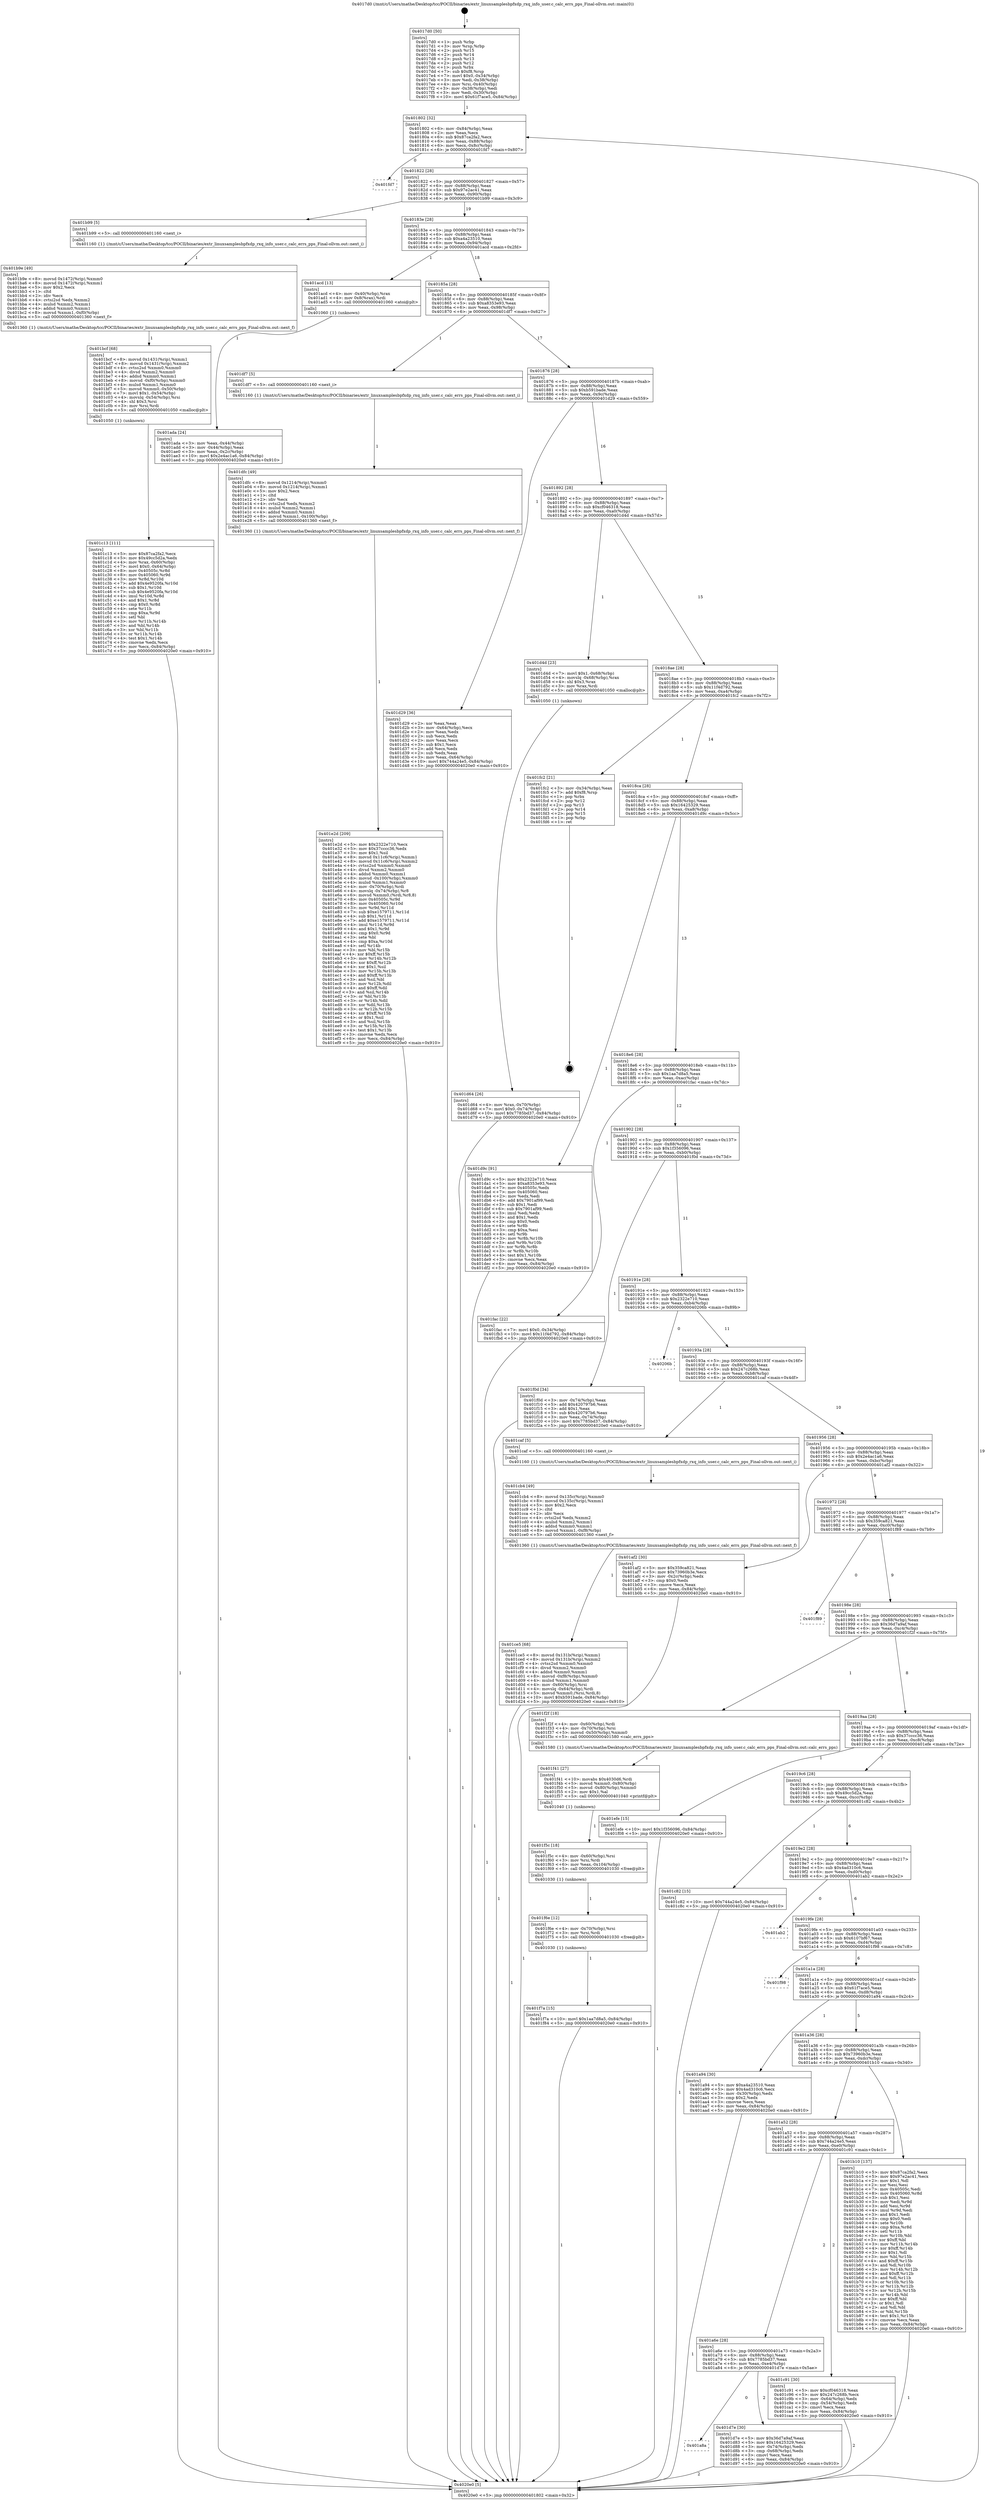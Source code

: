 digraph "0x4017d0" {
  label = "0x4017d0 (/mnt/c/Users/mathe/Desktop/tcc/POCII/binaries/extr_linuxsamplesbpfxdp_rxq_info_user.c_calc_errs_pps_Final-ollvm.out::main(0))"
  labelloc = "t"
  node[shape=record]

  Entry [label="",width=0.3,height=0.3,shape=circle,fillcolor=black,style=filled]
  "0x401802" [label="{
     0x401802 [32]\l
     | [instrs]\l
     &nbsp;&nbsp;0x401802 \<+6\>: mov -0x84(%rbp),%eax\l
     &nbsp;&nbsp;0x401808 \<+2\>: mov %eax,%ecx\l
     &nbsp;&nbsp;0x40180a \<+6\>: sub $0x87ca2fa2,%ecx\l
     &nbsp;&nbsp;0x401810 \<+6\>: mov %eax,-0x88(%rbp)\l
     &nbsp;&nbsp;0x401816 \<+6\>: mov %ecx,-0x8c(%rbp)\l
     &nbsp;&nbsp;0x40181c \<+6\>: je 0000000000401fd7 \<main+0x807\>\l
  }"]
  "0x401fd7" [label="{
     0x401fd7\l
  }", style=dashed]
  "0x401822" [label="{
     0x401822 [28]\l
     | [instrs]\l
     &nbsp;&nbsp;0x401822 \<+5\>: jmp 0000000000401827 \<main+0x57\>\l
     &nbsp;&nbsp;0x401827 \<+6\>: mov -0x88(%rbp),%eax\l
     &nbsp;&nbsp;0x40182d \<+5\>: sub $0x97e2ac41,%eax\l
     &nbsp;&nbsp;0x401832 \<+6\>: mov %eax,-0x90(%rbp)\l
     &nbsp;&nbsp;0x401838 \<+6\>: je 0000000000401b99 \<main+0x3c9\>\l
  }"]
  Exit [label="",width=0.3,height=0.3,shape=circle,fillcolor=black,style=filled,peripheries=2]
  "0x401b99" [label="{
     0x401b99 [5]\l
     | [instrs]\l
     &nbsp;&nbsp;0x401b99 \<+5\>: call 0000000000401160 \<next_i\>\l
     | [calls]\l
     &nbsp;&nbsp;0x401160 \{1\} (/mnt/c/Users/mathe/Desktop/tcc/POCII/binaries/extr_linuxsamplesbpfxdp_rxq_info_user.c_calc_errs_pps_Final-ollvm.out::next_i)\l
  }"]
  "0x40183e" [label="{
     0x40183e [28]\l
     | [instrs]\l
     &nbsp;&nbsp;0x40183e \<+5\>: jmp 0000000000401843 \<main+0x73\>\l
     &nbsp;&nbsp;0x401843 \<+6\>: mov -0x88(%rbp),%eax\l
     &nbsp;&nbsp;0x401849 \<+5\>: sub $0xa4a23510,%eax\l
     &nbsp;&nbsp;0x40184e \<+6\>: mov %eax,-0x94(%rbp)\l
     &nbsp;&nbsp;0x401854 \<+6\>: je 0000000000401acd \<main+0x2fd\>\l
  }"]
  "0x401f7a" [label="{
     0x401f7a [15]\l
     | [instrs]\l
     &nbsp;&nbsp;0x401f7a \<+10\>: movl $0x1aa7d8a5,-0x84(%rbp)\l
     &nbsp;&nbsp;0x401f84 \<+5\>: jmp 00000000004020e0 \<main+0x910\>\l
  }"]
  "0x401acd" [label="{
     0x401acd [13]\l
     | [instrs]\l
     &nbsp;&nbsp;0x401acd \<+4\>: mov -0x40(%rbp),%rax\l
     &nbsp;&nbsp;0x401ad1 \<+4\>: mov 0x8(%rax),%rdi\l
     &nbsp;&nbsp;0x401ad5 \<+5\>: call 0000000000401060 \<atoi@plt\>\l
     | [calls]\l
     &nbsp;&nbsp;0x401060 \{1\} (unknown)\l
  }"]
  "0x40185a" [label="{
     0x40185a [28]\l
     | [instrs]\l
     &nbsp;&nbsp;0x40185a \<+5\>: jmp 000000000040185f \<main+0x8f\>\l
     &nbsp;&nbsp;0x40185f \<+6\>: mov -0x88(%rbp),%eax\l
     &nbsp;&nbsp;0x401865 \<+5\>: sub $0xa8353e93,%eax\l
     &nbsp;&nbsp;0x40186a \<+6\>: mov %eax,-0x98(%rbp)\l
     &nbsp;&nbsp;0x401870 \<+6\>: je 0000000000401df7 \<main+0x627\>\l
  }"]
  "0x401f6e" [label="{
     0x401f6e [12]\l
     | [instrs]\l
     &nbsp;&nbsp;0x401f6e \<+4\>: mov -0x70(%rbp),%rsi\l
     &nbsp;&nbsp;0x401f72 \<+3\>: mov %rsi,%rdi\l
     &nbsp;&nbsp;0x401f75 \<+5\>: call 0000000000401030 \<free@plt\>\l
     | [calls]\l
     &nbsp;&nbsp;0x401030 \{1\} (unknown)\l
  }"]
  "0x401df7" [label="{
     0x401df7 [5]\l
     | [instrs]\l
     &nbsp;&nbsp;0x401df7 \<+5\>: call 0000000000401160 \<next_i\>\l
     | [calls]\l
     &nbsp;&nbsp;0x401160 \{1\} (/mnt/c/Users/mathe/Desktop/tcc/POCII/binaries/extr_linuxsamplesbpfxdp_rxq_info_user.c_calc_errs_pps_Final-ollvm.out::next_i)\l
  }"]
  "0x401876" [label="{
     0x401876 [28]\l
     | [instrs]\l
     &nbsp;&nbsp;0x401876 \<+5\>: jmp 000000000040187b \<main+0xab\>\l
     &nbsp;&nbsp;0x40187b \<+6\>: mov -0x88(%rbp),%eax\l
     &nbsp;&nbsp;0x401881 \<+5\>: sub $0xb591bade,%eax\l
     &nbsp;&nbsp;0x401886 \<+6\>: mov %eax,-0x9c(%rbp)\l
     &nbsp;&nbsp;0x40188c \<+6\>: je 0000000000401d29 \<main+0x559\>\l
  }"]
  "0x401f5c" [label="{
     0x401f5c [18]\l
     | [instrs]\l
     &nbsp;&nbsp;0x401f5c \<+4\>: mov -0x60(%rbp),%rsi\l
     &nbsp;&nbsp;0x401f60 \<+3\>: mov %rsi,%rdi\l
     &nbsp;&nbsp;0x401f63 \<+6\>: mov %eax,-0x104(%rbp)\l
     &nbsp;&nbsp;0x401f69 \<+5\>: call 0000000000401030 \<free@plt\>\l
     | [calls]\l
     &nbsp;&nbsp;0x401030 \{1\} (unknown)\l
  }"]
  "0x401d29" [label="{
     0x401d29 [36]\l
     | [instrs]\l
     &nbsp;&nbsp;0x401d29 \<+2\>: xor %eax,%eax\l
     &nbsp;&nbsp;0x401d2b \<+3\>: mov -0x64(%rbp),%ecx\l
     &nbsp;&nbsp;0x401d2e \<+2\>: mov %eax,%edx\l
     &nbsp;&nbsp;0x401d30 \<+2\>: sub %ecx,%edx\l
     &nbsp;&nbsp;0x401d32 \<+2\>: mov %eax,%ecx\l
     &nbsp;&nbsp;0x401d34 \<+3\>: sub $0x1,%ecx\l
     &nbsp;&nbsp;0x401d37 \<+2\>: add %ecx,%edx\l
     &nbsp;&nbsp;0x401d39 \<+2\>: sub %edx,%eax\l
     &nbsp;&nbsp;0x401d3b \<+3\>: mov %eax,-0x64(%rbp)\l
     &nbsp;&nbsp;0x401d3e \<+10\>: movl $0x744a24e5,-0x84(%rbp)\l
     &nbsp;&nbsp;0x401d48 \<+5\>: jmp 00000000004020e0 \<main+0x910\>\l
  }"]
  "0x401892" [label="{
     0x401892 [28]\l
     | [instrs]\l
     &nbsp;&nbsp;0x401892 \<+5\>: jmp 0000000000401897 \<main+0xc7\>\l
     &nbsp;&nbsp;0x401897 \<+6\>: mov -0x88(%rbp),%eax\l
     &nbsp;&nbsp;0x40189d \<+5\>: sub $0xcf046318,%eax\l
     &nbsp;&nbsp;0x4018a2 \<+6\>: mov %eax,-0xa0(%rbp)\l
     &nbsp;&nbsp;0x4018a8 \<+6\>: je 0000000000401d4d \<main+0x57d\>\l
  }"]
  "0x401f41" [label="{
     0x401f41 [27]\l
     | [instrs]\l
     &nbsp;&nbsp;0x401f41 \<+10\>: movabs $0x4030d6,%rdi\l
     &nbsp;&nbsp;0x401f4b \<+5\>: movsd %xmm0,-0x80(%rbp)\l
     &nbsp;&nbsp;0x401f50 \<+5\>: movsd -0x80(%rbp),%xmm0\l
     &nbsp;&nbsp;0x401f55 \<+2\>: mov $0x1,%al\l
     &nbsp;&nbsp;0x401f57 \<+5\>: call 0000000000401040 \<printf@plt\>\l
     | [calls]\l
     &nbsp;&nbsp;0x401040 \{1\} (unknown)\l
  }"]
  "0x401d4d" [label="{
     0x401d4d [23]\l
     | [instrs]\l
     &nbsp;&nbsp;0x401d4d \<+7\>: movl $0x1,-0x68(%rbp)\l
     &nbsp;&nbsp;0x401d54 \<+4\>: movslq -0x68(%rbp),%rax\l
     &nbsp;&nbsp;0x401d58 \<+4\>: shl $0x3,%rax\l
     &nbsp;&nbsp;0x401d5c \<+3\>: mov %rax,%rdi\l
     &nbsp;&nbsp;0x401d5f \<+5\>: call 0000000000401050 \<malloc@plt\>\l
     | [calls]\l
     &nbsp;&nbsp;0x401050 \{1\} (unknown)\l
  }"]
  "0x4018ae" [label="{
     0x4018ae [28]\l
     | [instrs]\l
     &nbsp;&nbsp;0x4018ae \<+5\>: jmp 00000000004018b3 \<main+0xe3\>\l
     &nbsp;&nbsp;0x4018b3 \<+6\>: mov -0x88(%rbp),%eax\l
     &nbsp;&nbsp;0x4018b9 \<+5\>: sub $0x11f4d792,%eax\l
     &nbsp;&nbsp;0x4018be \<+6\>: mov %eax,-0xa4(%rbp)\l
     &nbsp;&nbsp;0x4018c4 \<+6\>: je 0000000000401fc2 \<main+0x7f2\>\l
  }"]
  "0x401e2d" [label="{
     0x401e2d [209]\l
     | [instrs]\l
     &nbsp;&nbsp;0x401e2d \<+5\>: mov $0x2322e710,%ecx\l
     &nbsp;&nbsp;0x401e32 \<+5\>: mov $0x37cccc36,%edx\l
     &nbsp;&nbsp;0x401e37 \<+3\>: mov $0x1,%sil\l
     &nbsp;&nbsp;0x401e3a \<+8\>: movsd 0x11c6(%rip),%xmm1\l
     &nbsp;&nbsp;0x401e42 \<+8\>: movsd 0x11c6(%rip),%xmm2\l
     &nbsp;&nbsp;0x401e4a \<+4\>: cvtss2sd %xmm0,%xmm0\l
     &nbsp;&nbsp;0x401e4e \<+4\>: divsd %xmm2,%xmm0\l
     &nbsp;&nbsp;0x401e52 \<+4\>: addsd %xmm0,%xmm1\l
     &nbsp;&nbsp;0x401e56 \<+8\>: movsd -0x100(%rbp),%xmm0\l
     &nbsp;&nbsp;0x401e5e \<+4\>: mulsd %xmm1,%xmm0\l
     &nbsp;&nbsp;0x401e62 \<+4\>: mov -0x70(%rbp),%rdi\l
     &nbsp;&nbsp;0x401e66 \<+4\>: movslq -0x74(%rbp),%r8\l
     &nbsp;&nbsp;0x401e6a \<+6\>: movsd %xmm0,(%rdi,%r8,8)\l
     &nbsp;&nbsp;0x401e70 \<+8\>: mov 0x40505c,%r9d\l
     &nbsp;&nbsp;0x401e78 \<+8\>: mov 0x405060,%r10d\l
     &nbsp;&nbsp;0x401e80 \<+3\>: mov %r9d,%r11d\l
     &nbsp;&nbsp;0x401e83 \<+7\>: sub $0xe1579711,%r11d\l
     &nbsp;&nbsp;0x401e8a \<+4\>: sub $0x1,%r11d\l
     &nbsp;&nbsp;0x401e8e \<+7\>: add $0xe1579711,%r11d\l
     &nbsp;&nbsp;0x401e95 \<+4\>: imul %r11d,%r9d\l
     &nbsp;&nbsp;0x401e99 \<+4\>: and $0x1,%r9d\l
     &nbsp;&nbsp;0x401e9d \<+4\>: cmp $0x0,%r9d\l
     &nbsp;&nbsp;0x401ea1 \<+3\>: sete %bl\l
     &nbsp;&nbsp;0x401ea4 \<+4\>: cmp $0xa,%r10d\l
     &nbsp;&nbsp;0x401ea8 \<+4\>: setl %r14b\l
     &nbsp;&nbsp;0x401eac \<+3\>: mov %bl,%r15b\l
     &nbsp;&nbsp;0x401eaf \<+4\>: xor $0xff,%r15b\l
     &nbsp;&nbsp;0x401eb3 \<+3\>: mov %r14b,%r12b\l
     &nbsp;&nbsp;0x401eb6 \<+4\>: xor $0xff,%r12b\l
     &nbsp;&nbsp;0x401eba \<+4\>: xor $0x1,%sil\l
     &nbsp;&nbsp;0x401ebe \<+3\>: mov %r15b,%r13b\l
     &nbsp;&nbsp;0x401ec1 \<+4\>: and $0xff,%r13b\l
     &nbsp;&nbsp;0x401ec5 \<+3\>: and %sil,%bl\l
     &nbsp;&nbsp;0x401ec8 \<+3\>: mov %r12b,%dil\l
     &nbsp;&nbsp;0x401ecb \<+4\>: and $0xff,%dil\l
     &nbsp;&nbsp;0x401ecf \<+3\>: and %sil,%r14b\l
     &nbsp;&nbsp;0x401ed2 \<+3\>: or %bl,%r13b\l
     &nbsp;&nbsp;0x401ed5 \<+3\>: or %r14b,%dil\l
     &nbsp;&nbsp;0x401ed8 \<+3\>: xor %dil,%r13b\l
     &nbsp;&nbsp;0x401edb \<+3\>: or %r12b,%r15b\l
     &nbsp;&nbsp;0x401ede \<+4\>: xor $0xff,%r15b\l
     &nbsp;&nbsp;0x401ee2 \<+4\>: or $0x1,%sil\l
     &nbsp;&nbsp;0x401ee6 \<+3\>: and %sil,%r15b\l
     &nbsp;&nbsp;0x401ee9 \<+3\>: or %r15b,%r13b\l
     &nbsp;&nbsp;0x401eec \<+4\>: test $0x1,%r13b\l
     &nbsp;&nbsp;0x401ef0 \<+3\>: cmovne %edx,%ecx\l
     &nbsp;&nbsp;0x401ef3 \<+6\>: mov %ecx,-0x84(%rbp)\l
     &nbsp;&nbsp;0x401ef9 \<+5\>: jmp 00000000004020e0 \<main+0x910\>\l
  }"]
  "0x401fc2" [label="{
     0x401fc2 [21]\l
     | [instrs]\l
     &nbsp;&nbsp;0x401fc2 \<+3\>: mov -0x34(%rbp),%eax\l
     &nbsp;&nbsp;0x401fc5 \<+7\>: add $0xf8,%rsp\l
     &nbsp;&nbsp;0x401fcc \<+1\>: pop %rbx\l
     &nbsp;&nbsp;0x401fcd \<+2\>: pop %r12\l
     &nbsp;&nbsp;0x401fcf \<+2\>: pop %r13\l
     &nbsp;&nbsp;0x401fd1 \<+2\>: pop %r14\l
     &nbsp;&nbsp;0x401fd3 \<+2\>: pop %r15\l
     &nbsp;&nbsp;0x401fd5 \<+1\>: pop %rbp\l
     &nbsp;&nbsp;0x401fd6 \<+1\>: ret\l
  }"]
  "0x4018ca" [label="{
     0x4018ca [28]\l
     | [instrs]\l
     &nbsp;&nbsp;0x4018ca \<+5\>: jmp 00000000004018cf \<main+0xff\>\l
     &nbsp;&nbsp;0x4018cf \<+6\>: mov -0x88(%rbp),%eax\l
     &nbsp;&nbsp;0x4018d5 \<+5\>: sub $0x16425329,%eax\l
     &nbsp;&nbsp;0x4018da \<+6\>: mov %eax,-0xa8(%rbp)\l
     &nbsp;&nbsp;0x4018e0 \<+6\>: je 0000000000401d9c \<main+0x5cc\>\l
  }"]
  "0x401dfc" [label="{
     0x401dfc [49]\l
     | [instrs]\l
     &nbsp;&nbsp;0x401dfc \<+8\>: movsd 0x1214(%rip),%xmm0\l
     &nbsp;&nbsp;0x401e04 \<+8\>: movsd 0x1214(%rip),%xmm1\l
     &nbsp;&nbsp;0x401e0c \<+5\>: mov $0x2,%ecx\l
     &nbsp;&nbsp;0x401e11 \<+1\>: cltd\l
     &nbsp;&nbsp;0x401e12 \<+2\>: idiv %ecx\l
     &nbsp;&nbsp;0x401e14 \<+4\>: cvtsi2sd %edx,%xmm2\l
     &nbsp;&nbsp;0x401e18 \<+4\>: mulsd %xmm2,%xmm1\l
     &nbsp;&nbsp;0x401e1c \<+4\>: addsd %xmm0,%xmm1\l
     &nbsp;&nbsp;0x401e20 \<+8\>: movsd %xmm1,-0x100(%rbp)\l
     &nbsp;&nbsp;0x401e28 \<+5\>: call 0000000000401360 \<next_f\>\l
     | [calls]\l
     &nbsp;&nbsp;0x401360 \{1\} (/mnt/c/Users/mathe/Desktop/tcc/POCII/binaries/extr_linuxsamplesbpfxdp_rxq_info_user.c_calc_errs_pps_Final-ollvm.out::next_f)\l
  }"]
  "0x401d9c" [label="{
     0x401d9c [91]\l
     | [instrs]\l
     &nbsp;&nbsp;0x401d9c \<+5\>: mov $0x2322e710,%eax\l
     &nbsp;&nbsp;0x401da1 \<+5\>: mov $0xa8353e93,%ecx\l
     &nbsp;&nbsp;0x401da6 \<+7\>: mov 0x40505c,%edx\l
     &nbsp;&nbsp;0x401dad \<+7\>: mov 0x405060,%esi\l
     &nbsp;&nbsp;0x401db4 \<+2\>: mov %edx,%edi\l
     &nbsp;&nbsp;0x401db6 \<+6\>: add $0x7901af99,%edi\l
     &nbsp;&nbsp;0x401dbc \<+3\>: sub $0x1,%edi\l
     &nbsp;&nbsp;0x401dbf \<+6\>: sub $0x7901af99,%edi\l
     &nbsp;&nbsp;0x401dc5 \<+3\>: imul %edi,%edx\l
     &nbsp;&nbsp;0x401dc8 \<+3\>: and $0x1,%edx\l
     &nbsp;&nbsp;0x401dcb \<+3\>: cmp $0x0,%edx\l
     &nbsp;&nbsp;0x401dce \<+4\>: sete %r8b\l
     &nbsp;&nbsp;0x401dd2 \<+3\>: cmp $0xa,%esi\l
     &nbsp;&nbsp;0x401dd5 \<+4\>: setl %r9b\l
     &nbsp;&nbsp;0x401dd9 \<+3\>: mov %r8b,%r10b\l
     &nbsp;&nbsp;0x401ddc \<+3\>: and %r9b,%r10b\l
     &nbsp;&nbsp;0x401ddf \<+3\>: xor %r9b,%r8b\l
     &nbsp;&nbsp;0x401de2 \<+3\>: or %r8b,%r10b\l
     &nbsp;&nbsp;0x401de5 \<+4\>: test $0x1,%r10b\l
     &nbsp;&nbsp;0x401de9 \<+3\>: cmovne %ecx,%eax\l
     &nbsp;&nbsp;0x401dec \<+6\>: mov %eax,-0x84(%rbp)\l
     &nbsp;&nbsp;0x401df2 \<+5\>: jmp 00000000004020e0 \<main+0x910\>\l
  }"]
  "0x4018e6" [label="{
     0x4018e6 [28]\l
     | [instrs]\l
     &nbsp;&nbsp;0x4018e6 \<+5\>: jmp 00000000004018eb \<main+0x11b\>\l
     &nbsp;&nbsp;0x4018eb \<+6\>: mov -0x88(%rbp),%eax\l
     &nbsp;&nbsp;0x4018f1 \<+5\>: sub $0x1aa7d8a5,%eax\l
     &nbsp;&nbsp;0x4018f6 \<+6\>: mov %eax,-0xac(%rbp)\l
     &nbsp;&nbsp;0x4018fc \<+6\>: je 0000000000401fac \<main+0x7dc\>\l
  }"]
  "0x401a8a" [label="{
     0x401a8a\l
  }", style=dashed]
  "0x401fac" [label="{
     0x401fac [22]\l
     | [instrs]\l
     &nbsp;&nbsp;0x401fac \<+7\>: movl $0x0,-0x34(%rbp)\l
     &nbsp;&nbsp;0x401fb3 \<+10\>: movl $0x11f4d792,-0x84(%rbp)\l
     &nbsp;&nbsp;0x401fbd \<+5\>: jmp 00000000004020e0 \<main+0x910\>\l
  }"]
  "0x401902" [label="{
     0x401902 [28]\l
     | [instrs]\l
     &nbsp;&nbsp;0x401902 \<+5\>: jmp 0000000000401907 \<main+0x137\>\l
     &nbsp;&nbsp;0x401907 \<+6\>: mov -0x88(%rbp),%eax\l
     &nbsp;&nbsp;0x40190d \<+5\>: sub $0x1f356096,%eax\l
     &nbsp;&nbsp;0x401912 \<+6\>: mov %eax,-0xb0(%rbp)\l
     &nbsp;&nbsp;0x401918 \<+6\>: je 0000000000401f0d \<main+0x73d\>\l
  }"]
  "0x401d7e" [label="{
     0x401d7e [30]\l
     | [instrs]\l
     &nbsp;&nbsp;0x401d7e \<+5\>: mov $0x36d7a9af,%eax\l
     &nbsp;&nbsp;0x401d83 \<+5\>: mov $0x16425329,%ecx\l
     &nbsp;&nbsp;0x401d88 \<+3\>: mov -0x74(%rbp),%edx\l
     &nbsp;&nbsp;0x401d8b \<+3\>: cmp -0x68(%rbp),%edx\l
     &nbsp;&nbsp;0x401d8e \<+3\>: cmovl %ecx,%eax\l
     &nbsp;&nbsp;0x401d91 \<+6\>: mov %eax,-0x84(%rbp)\l
     &nbsp;&nbsp;0x401d97 \<+5\>: jmp 00000000004020e0 \<main+0x910\>\l
  }"]
  "0x401f0d" [label="{
     0x401f0d [34]\l
     | [instrs]\l
     &nbsp;&nbsp;0x401f0d \<+3\>: mov -0x74(%rbp),%eax\l
     &nbsp;&nbsp;0x401f10 \<+5\>: add $0x420797b6,%eax\l
     &nbsp;&nbsp;0x401f15 \<+3\>: add $0x1,%eax\l
     &nbsp;&nbsp;0x401f18 \<+5\>: sub $0x420797b6,%eax\l
     &nbsp;&nbsp;0x401f1d \<+3\>: mov %eax,-0x74(%rbp)\l
     &nbsp;&nbsp;0x401f20 \<+10\>: movl $0x7785bd37,-0x84(%rbp)\l
     &nbsp;&nbsp;0x401f2a \<+5\>: jmp 00000000004020e0 \<main+0x910\>\l
  }"]
  "0x40191e" [label="{
     0x40191e [28]\l
     | [instrs]\l
     &nbsp;&nbsp;0x40191e \<+5\>: jmp 0000000000401923 \<main+0x153\>\l
     &nbsp;&nbsp;0x401923 \<+6\>: mov -0x88(%rbp),%eax\l
     &nbsp;&nbsp;0x401929 \<+5\>: sub $0x2322e710,%eax\l
     &nbsp;&nbsp;0x40192e \<+6\>: mov %eax,-0xb4(%rbp)\l
     &nbsp;&nbsp;0x401934 \<+6\>: je 000000000040206b \<main+0x89b\>\l
  }"]
  "0x401d64" [label="{
     0x401d64 [26]\l
     | [instrs]\l
     &nbsp;&nbsp;0x401d64 \<+4\>: mov %rax,-0x70(%rbp)\l
     &nbsp;&nbsp;0x401d68 \<+7\>: movl $0x0,-0x74(%rbp)\l
     &nbsp;&nbsp;0x401d6f \<+10\>: movl $0x7785bd37,-0x84(%rbp)\l
     &nbsp;&nbsp;0x401d79 \<+5\>: jmp 00000000004020e0 \<main+0x910\>\l
  }"]
  "0x40206b" [label="{
     0x40206b\l
  }", style=dashed]
  "0x40193a" [label="{
     0x40193a [28]\l
     | [instrs]\l
     &nbsp;&nbsp;0x40193a \<+5\>: jmp 000000000040193f \<main+0x16f\>\l
     &nbsp;&nbsp;0x40193f \<+6\>: mov -0x88(%rbp),%eax\l
     &nbsp;&nbsp;0x401945 \<+5\>: sub $0x247c268b,%eax\l
     &nbsp;&nbsp;0x40194a \<+6\>: mov %eax,-0xb8(%rbp)\l
     &nbsp;&nbsp;0x401950 \<+6\>: je 0000000000401caf \<main+0x4df\>\l
  }"]
  "0x401ce5" [label="{
     0x401ce5 [68]\l
     | [instrs]\l
     &nbsp;&nbsp;0x401ce5 \<+8\>: movsd 0x131b(%rip),%xmm1\l
     &nbsp;&nbsp;0x401ced \<+8\>: movsd 0x131b(%rip),%xmm2\l
     &nbsp;&nbsp;0x401cf5 \<+4\>: cvtss2sd %xmm0,%xmm0\l
     &nbsp;&nbsp;0x401cf9 \<+4\>: divsd %xmm2,%xmm0\l
     &nbsp;&nbsp;0x401cfd \<+4\>: addsd %xmm0,%xmm1\l
     &nbsp;&nbsp;0x401d01 \<+8\>: movsd -0xf8(%rbp),%xmm0\l
     &nbsp;&nbsp;0x401d09 \<+4\>: mulsd %xmm1,%xmm0\l
     &nbsp;&nbsp;0x401d0d \<+4\>: mov -0x60(%rbp),%rsi\l
     &nbsp;&nbsp;0x401d11 \<+4\>: movslq -0x64(%rbp),%rdi\l
     &nbsp;&nbsp;0x401d15 \<+5\>: movsd %xmm0,(%rsi,%rdi,8)\l
     &nbsp;&nbsp;0x401d1a \<+10\>: movl $0xb591bade,-0x84(%rbp)\l
     &nbsp;&nbsp;0x401d24 \<+5\>: jmp 00000000004020e0 \<main+0x910\>\l
  }"]
  "0x401caf" [label="{
     0x401caf [5]\l
     | [instrs]\l
     &nbsp;&nbsp;0x401caf \<+5\>: call 0000000000401160 \<next_i\>\l
     | [calls]\l
     &nbsp;&nbsp;0x401160 \{1\} (/mnt/c/Users/mathe/Desktop/tcc/POCII/binaries/extr_linuxsamplesbpfxdp_rxq_info_user.c_calc_errs_pps_Final-ollvm.out::next_i)\l
  }"]
  "0x401956" [label="{
     0x401956 [28]\l
     | [instrs]\l
     &nbsp;&nbsp;0x401956 \<+5\>: jmp 000000000040195b \<main+0x18b\>\l
     &nbsp;&nbsp;0x40195b \<+6\>: mov -0x88(%rbp),%eax\l
     &nbsp;&nbsp;0x401961 \<+5\>: sub $0x2e4ac1a6,%eax\l
     &nbsp;&nbsp;0x401966 \<+6\>: mov %eax,-0xbc(%rbp)\l
     &nbsp;&nbsp;0x40196c \<+6\>: je 0000000000401af2 \<main+0x322\>\l
  }"]
  "0x401cb4" [label="{
     0x401cb4 [49]\l
     | [instrs]\l
     &nbsp;&nbsp;0x401cb4 \<+8\>: movsd 0x135c(%rip),%xmm0\l
     &nbsp;&nbsp;0x401cbc \<+8\>: movsd 0x135c(%rip),%xmm1\l
     &nbsp;&nbsp;0x401cc4 \<+5\>: mov $0x2,%ecx\l
     &nbsp;&nbsp;0x401cc9 \<+1\>: cltd\l
     &nbsp;&nbsp;0x401cca \<+2\>: idiv %ecx\l
     &nbsp;&nbsp;0x401ccc \<+4\>: cvtsi2sd %edx,%xmm2\l
     &nbsp;&nbsp;0x401cd0 \<+4\>: mulsd %xmm2,%xmm1\l
     &nbsp;&nbsp;0x401cd4 \<+4\>: addsd %xmm0,%xmm1\l
     &nbsp;&nbsp;0x401cd8 \<+8\>: movsd %xmm1,-0xf8(%rbp)\l
     &nbsp;&nbsp;0x401ce0 \<+5\>: call 0000000000401360 \<next_f\>\l
     | [calls]\l
     &nbsp;&nbsp;0x401360 \{1\} (/mnt/c/Users/mathe/Desktop/tcc/POCII/binaries/extr_linuxsamplesbpfxdp_rxq_info_user.c_calc_errs_pps_Final-ollvm.out::next_f)\l
  }"]
  "0x401af2" [label="{
     0x401af2 [30]\l
     | [instrs]\l
     &nbsp;&nbsp;0x401af2 \<+5\>: mov $0x359ca821,%eax\l
     &nbsp;&nbsp;0x401af7 \<+5\>: mov $0x73960b3e,%ecx\l
     &nbsp;&nbsp;0x401afc \<+3\>: mov -0x2c(%rbp),%edx\l
     &nbsp;&nbsp;0x401aff \<+3\>: cmp $0x0,%edx\l
     &nbsp;&nbsp;0x401b02 \<+3\>: cmove %ecx,%eax\l
     &nbsp;&nbsp;0x401b05 \<+6\>: mov %eax,-0x84(%rbp)\l
     &nbsp;&nbsp;0x401b0b \<+5\>: jmp 00000000004020e0 \<main+0x910\>\l
  }"]
  "0x401972" [label="{
     0x401972 [28]\l
     | [instrs]\l
     &nbsp;&nbsp;0x401972 \<+5\>: jmp 0000000000401977 \<main+0x1a7\>\l
     &nbsp;&nbsp;0x401977 \<+6\>: mov -0x88(%rbp),%eax\l
     &nbsp;&nbsp;0x40197d \<+5\>: sub $0x359ca821,%eax\l
     &nbsp;&nbsp;0x401982 \<+6\>: mov %eax,-0xc0(%rbp)\l
     &nbsp;&nbsp;0x401988 \<+6\>: je 0000000000401f89 \<main+0x7b9\>\l
  }"]
  "0x401a6e" [label="{
     0x401a6e [28]\l
     | [instrs]\l
     &nbsp;&nbsp;0x401a6e \<+5\>: jmp 0000000000401a73 \<main+0x2a3\>\l
     &nbsp;&nbsp;0x401a73 \<+6\>: mov -0x88(%rbp),%eax\l
     &nbsp;&nbsp;0x401a79 \<+5\>: sub $0x7785bd37,%eax\l
     &nbsp;&nbsp;0x401a7e \<+6\>: mov %eax,-0xe4(%rbp)\l
     &nbsp;&nbsp;0x401a84 \<+6\>: je 0000000000401d7e \<main+0x5ae\>\l
  }"]
  "0x401f89" [label="{
     0x401f89\l
  }", style=dashed]
  "0x40198e" [label="{
     0x40198e [28]\l
     | [instrs]\l
     &nbsp;&nbsp;0x40198e \<+5\>: jmp 0000000000401993 \<main+0x1c3\>\l
     &nbsp;&nbsp;0x401993 \<+6\>: mov -0x88(%rbp),%eax\l
     &nbsp;&nbsp;0x401999 \<+5\>: sub $0x36d7a9af,%eax\l
     &nbsp;&nbsp;0x40199e \<+6\>: mov %eax,-0xc4(%rbp)\l
     &nbsp;&nbsp;0x4019a4 \<+6\>: je 0000000000401f2f \<main+0x75f\>\l
  }"]
  "0x401c91" [label="{
     0x401c91 [30]\l
     | [instrs]\l
     &nbsp;&nbsp;0x401c91 \<+5\>: mov $0xcf046318,%eax\l
     &nbsp;&nbsp;0x401c96 \<+5\>: mov $0x247c268b,%ecx\l
     &nbsp;&nbsp;0x401c9b \<+3\>: mov -0x64(%rbp),%edx\l
     &nbsp;&nbsp;0x401c9e \<+3\>: cmp -0x54(%rbp),%edx\l
     &nbsp;&nbsp;0x401ca1 \<+3\>: cmovl %ecx,%eax\l
     &nbsp;&nbsp;0x401ca4 \<+6\>: mov %eax,-0x84(%rbp)\l
     &nbsp;&nbsp;0x401caa \<+5\>: jmp 00000000004020e0 \<main+0x910\>\l
  }"]
  "0x401f2f" [label="{
     0x401f2f [18]\l
     | [instrs]\l
     &nbsp;&nbsp;0x401f2f \<+4\>: mov -0x60(%rbp),%rdi\l
     &nbsp;&nbsp;0x401f33 \<+4\>: mov -0x70(%rbp),%rsi\l
     &nbsp;&nbsp;0x401f37 \<+5\>: movsd -0x50(%rbp),%xmm0\l
     &nbsp;&nbsp;0x401f3c \<+5\>: call 0000000000401580 \<calc_errs_pps\>\l
     | [calls]\l
     &nbsp;&nbsp;0x401580 \{1\} (/mnt/c/Users/mathe/Desktop/tcc/POCII/binaries/extr_linuxsamplesbpfxdp_rxq_info_user.c_calc_errs_pps_Final-ollvm.out::calc_errs_pps)\l
  }"]
  "0x4019aa" [label="{
     0x4019aa [28]\l
     | [instrs]\l
     &nbsp;&nbsp;0x4019aa \<+5\>: jmp 00000000004019af \<main+0x1df\>\l
     &nbsp;&nbsp;0x4019af \<+6\>: mov -0x88(%rbp),%eax\l
     &nbsp;&nbsp;0x4019b5 \<+5\>: sub $0x37cccc36,%eax\l
     &nbsp;&nbsp;0x4019ba \<+6\>: mov %eax,-0xc8(%rbp)\l
     &nbsp;&nbsp;0x4019c0 \<+6\>: je 0000000000401efe \<main+0x72e\>\l
  }"]
  "0x401c13" [label="{
     0x401c13 [111]\l
     | [instrs]\l
     &nbsp;&nbsp;0x401c13 \<+5\>: mov $0x87ca2fa2,%ecx\l
     &nbsp;&nbsp;0x401c18 \<+5\>: mov $0x49cc5d2a,%edx\l
     &nbsp;&nbsp;0x401c1d \<+4\>: mov %rax,-0x60(%rbp)\l
     &nbsp;&nbsp;0x401c21 \<+7\>: movl $0x0,-0x64(%rbp)\l
     &nbsp;&nbsp;0x401c28 \<+8\>: mov 0x40505c,%r8d\l
     &nbsp;&nbsp;0x401c30 \<+8\>: mov 0x405060,%r9d\l
     &nbsp;&nbsp;0x401c38 \<+3\>: mov %r8d,%r10d\l
     &nbsp;&nbsp;0x401c3b \<+7\>: add $0x4e9520fa,%r10d\l
     &nbsp;&nbsp;0x401c42 \<+4\>: sub $0x1,%r10d\l
     &nbsp;&nbsp;0x401c46 \<+7\>: sub $0x4e9520fa,%r10d\l
     &nbsp;&nbsp;0x401c4d \<+4\>: imul %r10d,%r8d\l
     &nbsp;&nbsp;0x401c51 \<+4\>: and $0x1,%r8d\l
     &nbsp;&nbsp;0x401c55 \<+4\>: cmp $0x0,%r8d\l
     &nbsp;&nbsp;0x401c59 \<+4\>: sete %r11b\l
     &nbsp;&nbsp;0x401c5d \<+4\>: cmp $0xa,%r9d\l
     &nbsp;&nbsp;0x401c61 \<+3\>: setl %bl\l
     &nbsp;&nbsp;0x401c64 \<+3\>: mov %r11b,%r14b\l
     &nbsp;&nbsp;0x401c67 \<+3\>: and %bl,%r14b\l
     &nbsp;&nbsp;0x401c6a \<+3\>: xor %bl,%r11b\l
     &nbsp;&nbsp;0x401c6d \<+3\>: or %r11b,%r14b\l
     &nbsp;&nbsp;0x401c70 \<+4\>: test $0x1,%r14b\l
     &nbsp;&nbsp;0x401c74 \<+3\>: cmovne %edx,%ecx\l
     &nbsp;&nbsp;0x401c77 \<+6\>: mov %ecx,-0x84(%rbp)\l
     &nbsp;&nbsp;0x401c7d \<+5\>: jmp 00000000004020e0 \<main+0x910\>\l
  }"]
  "0x401efe" [label="{
     0x401efe [15]\l
     | [instrs]\l
     &nbsp;&nbsp;0x401efe \<+10\>: movl $0x1f356096,-0x84(%rbp)\l
     &nbsp;&nbsp;0x401f08 \<+5\>: jmp 00000000004020e0 \<main+0x910\>\l
  }"]
  "0x4019c6" [label="{
     0x4019c6 [28]\l
     | [instrs]\l
     &nbsp;&nbsp;0x4019c6 \<+5\>: jmp 00000000004019cb \<main+0x1fb\>\l
     &nbsp;&nbsp;0x4019cb \<+6\>: mov -0x88(%rbp),%eax\l
     &nbsp;&nbsp;0x4019d1 \<+5\>: sub $0x49cc5d2a,%eax\l
     &nbsp;&nbsp;0x4019d6 \<+6\>: mov %eax,-0xcc(%rbp)\l
     &nbsp;&nbsp;0x4019dc \<+6\>: je 0000000000401c82 \<main+0x4b2\>\l
  }"]
  "0x401bcf" [label="{
     0x401bcf [68]\l
     | [instrs]\l
     &nbsp;&nbsp;0x401bcf \<+8\>: movsd 0x1431(%rip),%xmm1\l
     &nbsp;&nbsp;0x401bd7 \<+8\>: movsd 0x1431(%rip),%xmm2\l
     &nbsp;&nbsp;0x401bdf \<+4\>: cvtss2sd %xmm0,%xmm0\l
     &nbsp;&nbsp;0x401be3 \<+4\>: divsd %xmm2,%xmm0\l
     &nbsp;&nbsp;0x401be7 \<+4\>: addsd %xmm0,%xmm1\l
     &nbsp;&nbsp;0x401beb \<+8\>: movsd -0xf0(%rbp),%xmm0\l
     &nbsp;&nbsp;0x401bf3 \<+4\>: mulsd %xmm1,%xmm0\l
     &nbsp;&nbsp;0x401bf7 \<+5\>: movsd %xmm0,-0x50(%rbp)\l
     &nbsp;&nbsp;0x401bfc \<+7\>: movl $0x1,-0x54(%rbp)\l
     &nbsp;&nbsp;0x401c03 \<+4\>: movslq -0x54(%rbp),%rsi\l
     &nbsp;&nbsp;0x401c07 \<+4\>: shl $0x3,%rsi\l
     &nbsp;&nbsp;0x401c0b \<+3\>: mov %rsi,%rdi\l
     &nbsp;&nbsp;0x401c0e \<+5\>: call 0000000000401050 \<malloc@plt\>\l
     | [calls]\l
     &nbsp;&nbsp;0x401050 \{1\} (unknown)\l
  }"]
  "0x401c82" [label="{
     0x401c82 [15]\l
     | [instrs]\l
     &nbsp;&nbsp;0x401c82 \<+10\>: movl $0x744a24e5,-0x84(%rbp)\l
     &nbsp;&nbsp;0x401c8c \<+5\>: jmp 00000000004020e0 \<main+0x910\>\l
  }"]
  "0x4019e2" [label="{
     0x4019e2 [28]\l
     | [instrs]\l
     &nbsp;&nbsp;0x4019e2 \<+5\>: jmp 00000000004019e7 \<main+0x217\>\l
     &nbsp;&nbsp;0x4019e7 \<+6\>: mov -0x88(%rbp),%eax\l
     &nbsp;&nbsp;0x4019ed \<+5\>: sub $0x4ad310c6,%eax\l
     &nbsp;&nbsp;0x4019f2 \<+6\>: mov %eax,-0xd0(%rbp)\l
     &nbsp;&nbsp;0x4019f8 \<+6\>: je 0000000000401ab2 \<main+0x2e2\>\l
  }"]
  "0x401b9e" [label="{
     0x401b9e [49]\l
     | [instrs]\l
     &nbsp;&nbsp;0x401b9e \<+8\>: movsd 0x1472(%rip),%xmm0\l
     &nbsp;&nbsp;0x401ba6 \<+8\>: movsd 0x1472(%rip),%xmm1\l
     &nbsp;&nbsp;0x401bae \<+5\>: mov $0x2,%ecx\l
     &nbsp;&nbsp;0x401bb3 \<+1\>: cltd\l
     &nbsp;&nbsp;0x401bb4 \<+2\>: idiv %ecx\l
     &nbsp;&nbsp;0x401bb6 \<+4\>: cvtsi2sd %edx,%xmm2\l
     &nbsp;&nbsp;0x401bba \<+4\>: mulsd %xmm2,%xmm1\l
     &nbsp;&nbsp;0x401bbe \<+4\>: addsd %xmm0,%xmm1\l
     &nbsp;&nbsp;0x401bc2 \<+8\>: movsd %xmm1,-0xf0(%rbp)\l
     &nbsp;&nbsp;0x401bca \<+5\>: call 0000000000401360 \<next_f\>\l
     | [calls]\l
     &nbsp;&nbsp;0x401360 \{1\} (/mnt/c/Users/mathe/Desktop/tcc/POCII/binaries/extr_linuxsamplesbpfxdp_rxq_info_user.c_calc_errs_pps_Final-ollvm.out::next_f)\l
  }"]
  "0x401ab2" [label="{
     0x401ab2\l
  }", style=dashed]
  "0x4019fe" [label="{
     0x4019fe [28]\l
     | [instrs]\l
     &nbsp;&nbsp;0x4019fe \<+5\>: jmp 0000000000401a03 \<main+0x233\>\l
     &nbsp;&nbsp;0x401a03 \<+6\>: mov -0x88(%rbp),%eax\l
     &nbsp;&nbsp;0x401a09 \<+5\>: sub $0x6107bf67,%eax\l
     &nbsp;&nbsp;0x401a0e \<+6\>: mov %eax,-0xd4(%rbp)\l
     &nbsp;&nbsp;0x401a14 \<+6\>: je 0000000000401f98 \<main+0x7c8\>\l
  }"]
  "0x401a52" [label="{
     0x401a52 [28]\l
     | [instrs]\l
     &nbsp;&nbsp;0x401a52 \<+5\>: jmp 0000000000401a57 \<main+0x287\>\l
     &nbsp;&nbsp;0x401a57 \<+6\>: mov -0x88(%rbp),%eax\l
     &nbsp;&nbsp;0x401a5d \<+5\>: sub $0x744a24e5,%eax\l
     &nbsp;&nbsp;0x401a62 \<+6\>: mov %eax,-0xe0(%rbp)\l
     &nbsp;&nbsp;0x401a68 \<+6\>: je 0000000000401c91 \<main+0x4c1\>\l
  }"]
  "0x401f98" [label="{
     0x401f98\l
  }", style=dashed]
  "0x401a1a" [label="{
     0x401a1a [28]\l
     | [instrs]\l
     &nbsp;&nbsp;0x401a1a \<+5\>: jmp 0000000000401a1f \<main+0x24f\>\l
     &nbsp;&nbsp;0x401a1f \<+6\>: mov -0x88(%rbp),%eax\l
     &nbsp;&nbsp;0x401a25 \<+5\>: sub $0x61f7ace5,%eax\l
     &nbsp;&nbsp;0x401a2a \<+6\>: mov %eax,-0xd8(%rbp)\l
     &nbsp;&nbsp;0x401a30 \<+6\>: je 0000000000401a94 \<main+0x2c4\>\l
  }"]
  "0x401b10" [label="{
     0x401b10 [137]\l
     | [instrs]\l
     &nbsp;&nbsp;0x401b10 \<+5\>: mov $0x87ca2fa2,%eax\l
     &nbsp;&nbsp;0x401b15 \<+5\>: mov $0x97e2ac41,%ecx\l
     &nbsp;&nbsp;0x401b1a \<+2\>: mov $0x1,%dl\l
     &nbsp;&nbsp;0x401b1c \<+2\>: xor %esi,%esi\l
     &nbsp;&nbsp;0x401b1e \<+7\>: mov 0x40505c,%edi\l
     &nbsp;&nbsp;0x401b25 \<+8\>: mov 0x405060,%r8d\l
     &nbsp;&nbsp;0x401b2d \<+3\>: sub $0x1,%esi\l
     &nbsp;&nbsp;0x401b30 \<+3\>: mov %edi,%r9d\l
     &nbsp;&nbsp;0x401b33 \<+3\>: add %esi,%r9d\l
     &nbsp;&nbsp;0x401b36 \<+4\>: imul %r9d,%edi\l
     &nbsp;&nbsp;0x401b3a \<+3\>: and $0x1,%edi\l
     &nbsp;&nbsp;0x401b3d \<+3\>: cmp $0x0,%edi\l
     &nbsp;&nbsp;0x401b40 \<+4\>: sete %r10b\l
     &nbsp;&nbsp;0x401b44 \<+4\>: cmp $0xa,%r8d\l
     &nbsp;&nbsp;0x401b48 \<+4\>: setl %r11b\l
     &nbsp;&nbsp;0x401b4c \<+3\>: mov %r10b,%bl\l
     &nbsp;&nbsp;0x401b4f \<+3\>: xor $0xff,%bl\l
     &nbsp;&nbsp;0x401b52 \<+3\>: mov %r11b,%r14b\l
     &nbsp;&nbsp;0x401b55 \<+4\>: xor $0xff,%r14b\l
     &nbsp;&nbsp;0x401b59 \<+3\>: xor $0x1,%dl\l
     &nbsp;&nbsp;0x401b5c \<+3\>: mov %bl,%r15b\l
     &nbsp;&nbsp;0x401b5f \<+4\>: and $0xff,%r15b\l
     &nbsp;&nbsp;0x401b63 \<+3\>: and %dl,%r10b\l
     &nbsp;&nbsp;0x401b66 \<+3\>: mov %r14b,%r12b\l
     &nbsp;&nbsp;0x401b69 \<+4\>: and $0xff,%r12b\l
     &nbsp;&nbsp;0x401b6d \<+3\>: and %dl,%r11b\l
     &nbsp;&nbsp;0x401b70 \<+3\>: or %r10b,%r15b\l
     &nbsp;&nbsp;0x401b73 \<+3\>: or %r11b,%r12b\l
     &nbsp;&nbsp;0x401b76 \<+3\>: xor %r12b,%r15b\l
     &nbsp;&nbsp;0x401b79 \<+3\>: or %r14b,%bl\l
     &nbsp;&nbsp;0x401b7c \<+3\>: xor $0xff,%bl\l
     &nbsp;&nbsp;0x401b7f \<+3\>: or $0x1,%dl\l
     &nbsp;&nbsp;0x401b82 \<+2\>: and %dl,%bl\l
     &nbsp;&nbsp;0x401b84 \<+3\>: or %bl,%r15b\l
     &nbsp;&nbsp;0x401b87 \<+4\>: test $0x1,%r15b\l
     &nbsp;&nbsp;0x401b8b \<+3\>: cmovne %ecx,%eax\l
     &nbsp;&nbsp;0x401b8e \<+6\>: mov %eax,-0x84(%rbp)\l
     &nbsp;&nbsp;0x401b94 \<+5\>: jmp 00000000004020e0 \<main+0x910\>\l
  }"]
  "0x401a94" [label="{
     0x401a94 [30]\l
     | [instrs]\l
     &nbsp;&nbsp;0x401a94 \<+5\>: mov $0xa4a23510,%eax\l
     &nbsp;&nbsp;0x401a99 \<+5\>: mov $0x4ad310c6,%ecx\l
     &nbsp;&nbsp;0x401a9e \<+3\>: mov -0x30(%rbp),%edx\l
     &nbsp;&nbsp;0x401aa1 \<+3\>: cmp $0x2,%edx\l
     &nbsp;&nbsp;0x401aa4 \<+3\>: cmovne %ecx,%eax\l
     &nbsp;&nbsp;0x401aa7 \<+6\>: mov %eax,-0x84(%rbp)\l
     &nbsp;&nbsp;0x401aad \<+5\>: jmp 00000000004020e0 \<main+0x910\>\l
  }"]
  "0x401a36" [label="{
     0x401a36 [28]\l
     | [instrs]\l
     &nbsp;&nbsp;0x401a36 \<+5\>: jmp 0000000000401a3b \<main+0x26b\>\l
     &nbsp;&nbsp;0x401a3b \<+6\>: mov -0x88(%rbp),%eax\l
     &nbsp;&nbsp;0x401a41 \<+5\>: sub $0x73960b3e,%eax\l
     &nbsp;&nbsp;0x401a46 \<+6\>: mov %eax,-0xdc(%rbp)\l
     &nbsp;&nbsp;0x401a4c \<+6\>: je 0000000000401b10 \<main+0x340\>\l
  }"]
  "0x4020e0" [label="{
     0x4020e0 [5]\l
     | [instrs]\l
     &nbsp;&nbsp;0x4020e0 \<+5\>: jmp 0000000000401802 \<main+0x32\>\l
  }"]
  "0x4017d0" [label="{
     0x4017d0 [50]\l
     | [instrs]\l
     &nbsp;&nbsp;0x4017d0 \<+1\>: push %rbp\l
     &nbsp;&nbsp;0x4017d1 \<+3\>: mov %rsp,%rbp\l
     &nbsp;&nbsp;0x4017d4 \<+2\>: push %r15\l
     &nbsp;&nbsp;0x4017d6 \<+2\>: push %r14\l
     &nbsp;&nbsp;0x4017d8 \<+2\>: push %r13\l
     &nbsp;&nbsp;0x4017da \<+2\>: push %r12\l
     &nbsp;&nbsp;0x4017dc \<+1\>: push %rbx\l
     &nbsp;&nbsp;0x4017dd \<+7\>: sub $0xf8,%rsp\l
     &nbsp;&nbsp;0x4017e4 \<+7\>: movl $0x0,-0x34(%rbp)\l
     &nbsp;&nbsp;0x4017eb \<+3\>: mov %edi,-0x38(%rbp)\l
     &nbsp;&nbsp;0x4017ee \<+4\>: mov %rsi,-0x40(%rbp)\l
     &nbsp;&nbsp;0x4017f2 \<+3\>: mov -0x38(%rbp),%edi\l
     &nbsp;&nbsp;0x4017f5 \<+3\>: mov %edi,-0x30(%rbp)\l
     &nbsp;&nbsp;0x4017f8 \<+10\>: movl $0x61f7ace5,-0x84(%rbp)\l
  }"]
  "0x401ada" [label="{
     0x401ada [24]\l
     | [instrs]\l
     &nbsp;&nbsp;0x401ada \<+3\>: mov %eax,-0x44(%rbp)\l
     &nbsp;&nbsp;0x401add \<+3\>: mov -0x44(%rbp),%eax\l
     &nbsp;&nbsp;0x401ae0 \<+3\>: mov %eax,-0x2c(%rbp)\l
     &nbsp;&nbsp;0x401ae3 \<+10\>: movl $0x2e4ac1a6,-0x84(%rbp)\l
     &nbsp;&nbsp;0x401aed \<+5\>: jmp 00000000004020e0 \<main+0x910\>\l
  }"]
  Entry -> "0x4017d0" [label=" 1"]
  "0x401802" -> "0x401fd7" [label=" 0"]
  "0x401802" -> "0x401822" [label=" 20"]
  "0x401fc2" -> Exit [label=" 1"]
  "0x401822" -> "0x401b99" [label=" 1"]
  "0x401822" -> "0x40183e" [label=" 19"]
  "0x401fac" -> "0x4020e0" [label=" 1"]
  "0x40183e" -> "0x401acd" [label=" 1"]
  "0x40183e" -> "0x40185a" [label=" 18"]
  "0x401f7a" -> "0x4020e0" [label=" 1"]
  "0x40185a" -> "0x401df7" [label=" 1"]
  "0x40185a" -> "0x401876" [label=" 17"]
  "0x401f6e" -> "0x401f7a" [label=" 1"]
  "0x401876" -> "0x401d29" [label=" 1"]
  "0x401876" -> "0x401892" [label=" 16"]
  "0x401f5c" -> "0x401f6e" [label=" 1"]
  "0x401892" -> "0x401d4d" [label=" 1"]
  "0x401892" -> "0x4018ae" [label=" 15"]
  "0x401f41" -> "0x401f5c" [label=" 1"]
  "0x4018ae" -> "0x401fc2" [label=" 1"]
  "0x4018ae" -> "0x4018ca" [label=" 14"]
  "0x401f2f" -> "0x401f41" [label=" 1"]
  "0x4018ca" -> "0x401d9c" [label=" 1"]
  "0x4018ca" -> "0x4018e6" [label=" 13"]
  "0x401f0d" -> "0x4020e0" [label=" 1"]
  "0x4018e6" -> "0x401fac" [label=" 1"]
  "0x4018e6" -> "0x401902" [label=" 12"]
  "0x401efe" -> "0x4020e0" [label=" 1"]
  "0x401902" -> "0x401f0d" [label=" 1"]
  "0x401902" -> "0x40191e" [label=" 11"]
  "0x401e2d" -> "0x4020e0" [label=" 1"]
  "0x40191e" -> "0x40206b" [label=" 0"]
  "0x40191e" -> "0x40193a" [label=" 11"]
  "0x401df7" -> "0x401dfc" [label=" 1"]
  "0x40193a" -> "0x401caf" [label=" 1"]
  "0x40193a" -> "0x401956" [label=" 10"]
  "0x401d9c" -> "0x4020e0" [label=" 1"]
  "0x401956" -> "0x401af2" [label=" 1"]
  "0x401956" -> "0x401972" [label=" 9"]
  "0x401d7e" -> "0x4020e0" [label=" 2"]
  "0x401972" -> "0x401f89" [label=" 0"]
  "0x401972" -> "0x40198e" [label=" 9"]
  "0x401a6e" -> "0x401a8a" [label=" 0"]
  "0x40198e" -> "0x401f2f" [label=" 1"]
  "0x40198e" -> "0x4019aa" [label=" 8"]
  "0x401a6e" -> "0x401d7e" [label=" 2"]
  "0x4019aa" -> "0x401efe" [label=" 1"]
  "0x4019aa" -> "0x4019c6" [label=" 7"]
  "0x401d64" -> "0x4020e0" [label=" 1"]
  "0x4019c6" -> "0x401c82" [label=" 1"]
  "0x4019c6" -> "0x4019e2" [label=" 6"]
  "0x401d4d" -> "0x401d64" [label=" 1"]
  "0x4019e2" -> "0x401ab2" [label=" 0"]
  "0x4019e2" -> "0x4019fe" [label=" 6"]
  "0x401d29" -> "0x4020e0" [label=" 1"]
  "0x4019fe" -> "0x401f98" [label=" 0"]
  "0x4019fe" -> "0x401a1a" [label=" 6"]
  "0x401ce5" -> "0x4020e0" [label=" 1"]
  "0x401a1a" -> "0x401a94" [label=" 1"]
  "0x401a1a" -> "0x401a36" [label=" 5"]
  "0x401a94" -> "0x4020e0" [label=" 1"]
  "0x4017d0" -> "0x401802" [label=" 1"]
  "0x4020e0" -> "0x401802" [label=" 19"]
  "0x401acd" -> "0x401ada" [label=" 1"]
  "0x401ada" -> "0x4020e0" [label=" 1"]
  "0x401af2" -> "0x4020e0" [label=" 1"]
  "0x401cb4" -> "0x401ce5" [label=" 1"]
  "0x401a36" -> "0x401b10" [label=" 1"]
  "0x401a36" -> "0x401a52" [label=" 4"]
  "0x401b10" -> "0x4020e0" [label=" 1"]
  "0x401b99" -> "0x401b9e" [label=" 1"]
  "0x401b9e" -> "0x401bcf" [label=" 1"]
  "0x401bcf" -> "0x401c13" [label=" 1"]
  "0x401c13" -> "0x4020e0" [label=" 1"]
  "0x401c82" -> "0x4020e0" [label=" 1"]
  "0x401dfc" -> "0x401e2d" [label=" 1"]
  "0x401a52" -> "0x401c91" [label=" 2"]
  "0x401a52" -> "0x401a6e" [label=" 2"]
  "0x401c91" -> "0x4020e0" [label=" 2"]
  "0x401caf" -> "0x401cb4" [label=" 1"]
}
